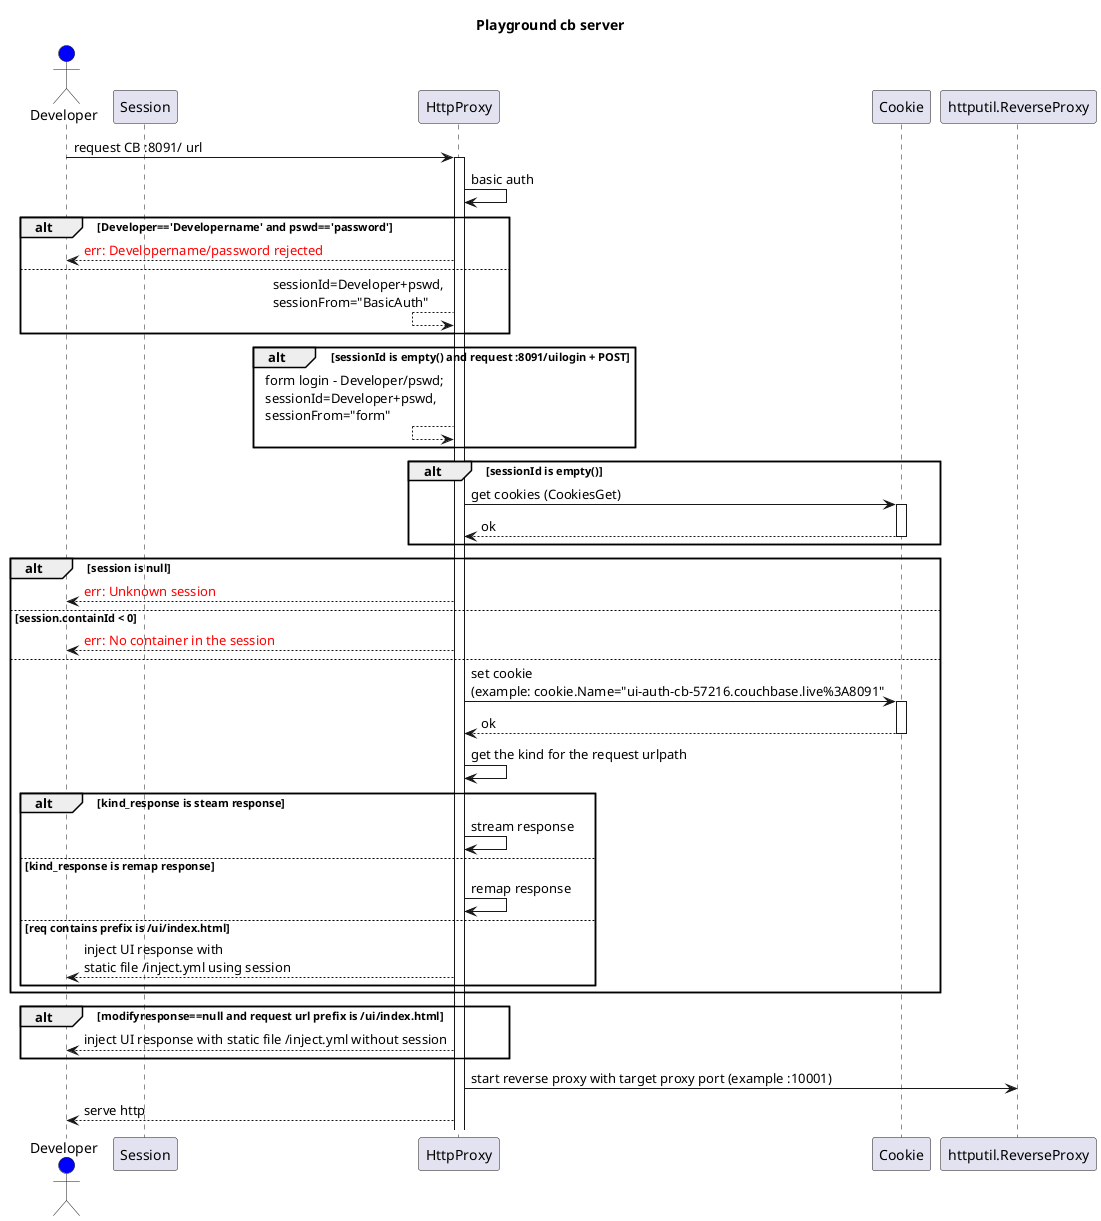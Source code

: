 @startuml Playground_cbserver
title Playground cb server
skinparam Style strict
actor Developer #blue
participant Session
participant HttpProxy
participant Cookie
participant httputil.ReverseProxy


Developer -> HttpProxy ++:  request CB :8091/ url
HttpProxy -> HttpProxy: basic auth
alt Developer=='Developername' and pswd=='password'
   Developer <-- HttpProxy : <font color="red">err: Developername/password rejected
else
    HttpProxy <-- HttpProxy : sessionId=Developer+pswd, \nsessionFrom="BasicAuth"
end
alt sessionId is empty() and request :8091/uilogin + POST
    HttpProxy <-- HttpProxy : form login - Developer/pswd; \nsessionId=Developer+pswd, \nsessionFrom="form"
end
alt sessionId is empty()
    HttpProxy -> Cookie ++ : get cookies (CookiesGet)
    return ok
end
alt session is null
    Developer <-- HttpProxy : <font color="red">err: Unknown session
else session.containId < 0
    Developer <-- HttpProxy : <font color="red">err: No container in the session
else
    HttpProxy -> Cookie ++: set cookie \n(example: cookie.Name="ui-auth-cb-57216.couchbase.live%3A8091"
    return ok
    HttpProxy -> HttpProxy: get the kind for the request urlpath
    alt kind_response is steam response
        HttpProxy -> HttpProxy : stream response
    else kind_response is remap response
        HttpProxy -> HttpProxy : remap response
    else req contains prefix is /ui/index.html
        Developer <-- HttpProxy : inject UI response with \nstatic file /inject.yml using session
    end
end
alt modifyresponse==null and request url prefix is /ui/index.html
    Developer <-- HttpProxy : inject UI response with static file /inject.yml without session
end
HttpProxy -> httputil.ReverseProxy : start reverse proxy with target proxy port (example :10001)
Developer <-- HttpProxy : serve http

@enduml